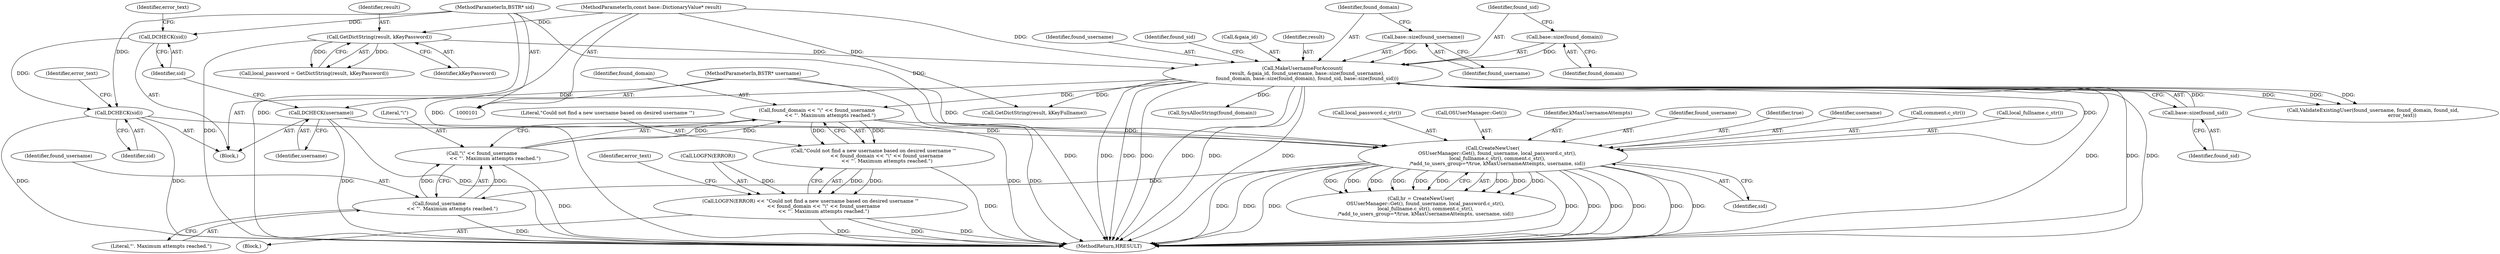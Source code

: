 digraph "1_Chrome_2440e872debd68ae7c2a8bf9ddb34df2cce378cd_0@API" {
"1000248" [label="(Call,found_domain << \"\\\" << found_username\n                 << \"'. Maximum attempts reached.\")"];
"1000134" [label="(Call,MakeUsernameForAccount(\n      result, &gaia_id, found_username, base::size(found_username),\n      found_domain, base::size(found_domain), found_sid, base::size(found_sid)))"];
"1000127" [label="(Call,GetDictString(result, kKeyPassword))"];
"1000102" [label="(MethodParameterIn,const base::DictionaryValue* result)"];
"1000139" [label="(Call,base::size(found_username))"];
"1000142" [label="(Call,base::size(found_domain))"];
"1000145" [label="(Call,base::size(found_sid))"];
"1000250" [label="(Call,\"\\\" << found_username\n                 << \"'. Maximum attempts reached.\")"];
"1000252" [label="(Call,found_username\n                 << \"'. Maximum attempts reached.\")"];
"1000227" [label="(Call,CreateNewUser(\n      OSUserManager::Get(), found_username, local_password.c_str(),\n      local_fullname.c_str(), comment.c_str(),\n      /*add_to_users_group=*/true, kMaxUsernameAttempts, username, sid))"];
"1000112" [label="(Call,DCHECK(username))"];
"1000104" [label="(MethodParameterIn,BSTR* username)"];
"1000118" [label="(Call,DCHECK(sid))"];
"1000114" [label="(Call,DCHECK(sid))"];
"1000105" [label="(MethodParameterIn,BSTR* sid)"];
"1000246" [label="(Call,\"Could not find a new username based on desired username '\"\n                 << found_domain << \"\\\" << found_username\n                 << \"'. Maximum attempts reached.\")"];
"1000243" [label="(Call,LOGFN(ERROR) << \"Could not find a new username based on desired username '\"\n                 << found_domain << \"\\\" << found_username\n                 << \"'. Maximum attempts reached.\")"];
"1000128" [label="(Identifier,result)"];
"1000135" [label="(Identifier,result)"];
"1000142" [label="(Call,base::size(found_domain))"];
"1000220" [label="(Call,GetDictString(result, kKeyFullname))"];
"1000246" [label="(Call,\"Could not find a new username based on desired username '\"\n                 << found_domain << \"\\\" << found_username\n                 << \"'. Maximum attempts reached.\")"];
"1000138" [label="(Identifier,found_username)"];
"1000227" [label="(Call,CreateNewUser(\n      OSUserManager::Get(), found_username, local_password.c_str(),\n      local_fullname.c_str(), comment.c_str(),\n      /*add_to_users_group=*/true, kMaxUsernameAttempts, username, sid))"];
"1000254" [label="(Literal,\"'. Maximum attempts reached.\")"];
"1000228" [label="(Call,OSUserManager::Get())"];
"1000234" [label="(Identifier,kMaxUsernameAttempts)"];
"1000112" [label="(Call,DCHECK(username))"];
"1000119" [label="(Identifier,sid)"];
"1000149" [label="(Identifier,found_sid)"];
"1000249" [label="(Identifier,found_domain)"];
"1000253" [label="(Identifier,found_username)"];
"1000229" [label="(Identifier,found_username)"];
"1000117" [label="(Identifier,error_text)"];
"1000155" [label="(Call,ValidateExistingUser(found_username, found_domain, found_sid,\n                                      error_text))"];
"1000236" [label="(Identifier,sid)"];
"1000122" [label="(Identifier,error_text)"];
"1000139" [label="(Call,base::size(found_username))"];
"1000113" [label="(Identifier,username)"];
"1000233" [label="(Identifier,true)"];
"1000225" [label="(Call,hr = CreateNewUser(\n      OSUserManager::Get(), found_username, local_password.c_str(),\n      local_fullname.c_str(), comment.c_str(),\n      /*add_to_users_group=*/true, kMaxUsernameAttempts, username, sid))"];
"1000140" [label="(Identifier,found_username)"];
"1000257" [label="(Identifier,error_text)"];
"1000145" [label="(Call,base::size(found_sid))"];
"1000252" [label="(Call,found_username\n                 << \"'. Maximum attempts reached.\")"];
"1000235" [label="(Identifier,username)"];
"1000262" [label="(Call,SysAllocString(found_domain))"];
"1000244" [label="(Call,LOGFN(ERROR))"];
"1000125" [label="(Call,local_password = GetDictString(result, kKeyPassword))"];
"1000104" [label="(MethodParameterIn,BSTR* username)"];
"1000243" [label="(Call,LOGFN(ERROR) << \"Could not find a new username based on desired username '\"\n                 << found_domain << \"\\\" << found_username\n                 << \"'. Maximum attempts reached.\")"];
"1000144" [label="(Identifier,found_sid)"];
"1000242" [label="(Block,)"];
"1000250" [label="(Call,\"\\\" << found_username\n                 << \"'. Maximum attempts reached.\")"];
"1000107" [label="(Block,)"];
"1000248" [label="(Call,found_domain << \"\\\" << found_username\n                 << \"'. Maximum attempts reached.\")"];
"1000143" [label="(Identifier,found_domain)"];
"1000232" [label="(Call,comment.c_str())"];
"1000127" [label="(Call,GetDictString(result, kKeyPassword))"];
"1000118" [label="(Call,DCHECK(sid))"];
"1000115" [label="(Identifier,sid)"];
"1000146" [label="(Identifier,found_sid)"];
"1000141" [label="(Identifier,found_domain)"];
"1000231" [label="(Call,local_fullname.c_str())"];
"1000114" [label="(Call,DCHECK(sid))"];
"1000230" [label="(Call,local_password.c_str())"];
"1000105" [label="(MethodParameterIn,BSTR* sid)"];
"1000247" [label="(Literal,\"Could not find a new username based on desired username '\")"];
"1000266" [label="(MethodReturn,HRESULT)"];
"1000136" [label="(Call,&gaia_id)"];
"1000129" [label="(Identifier,kKeyPassword)"];
"1000134" [label="(Call,MakeUsernameForAccount(\n      result, &gaia_id, found_username, base::size(found_username),\n      found_domain, base::size(found_domain), found_sid, base::size(found_sid)))"];
"1000102" [label="(MethodParameterIn,const base::DictionaryValue* result)"];
"1000251" [label="(Literal,\"\\\")"];
"1000248" -> "1000246"  [label="AST: "];
"1000248" -> "1000250"  [label="CFG: "];
"1000249" -> "1000248"  [label="AST: "];
"1000250" -> "1000248"  [label="AST: "];
"1000246" -> "1000248"  [label="CFG: "];
"1000248" -> "1000266"  [label="DDG: "];
"1000248" -> "1000266"  [label="DDG: "];
"1000248" -> "1000246"  [label="DDG: "];
"1000248" -> "1000246"  [label="DDG: "];
"1000134" -> "1000248"  [label="DDG: "];
"1000250" -> "1000248"  [label="DDG: "];
"1000250" -> "1000248"  [label="DDG: "];
"1000134" -> "1000107"  [label="AST: "];
"1000134" -> "1000145"  [label="CFG: "];
"1000135" -> "1000134"  [label="AST: "];
"1000136" -> "1000134"  [label="AST: "];
"1000138" -> "1000134"  [label="AST: "];
"1000139" -> "1000134"  [label="AST: "];
"1000141" -> "1000134"  [label="AST: "];
"1000142" -> "1000134"  [label="AST: "];
"1000144" -> "1000134"  [label="AST: "];
"1000145" -> "1000134"  [label="AST: "];
"1000149" -> "1000134"  [label="CFG: "];
"1000134" -> "1000266"  [label="DDG: "];
"1000134" -> "1000266"  [label="DDG: "];
"1000134" -> "1000266"  [label="DDG: "];
"1000134" -> "1000266"  [label="DDG: "];
"1000134" -> "1000266"  [label="DDG: "];
"1000134" -> "1000266"  [label="DDG: "];
"1000134" -> "1000266"  [label="DDG: "];
"1000134" -> "1000266"  [label="DDG: "];
"1000134" -> "1000266"  [label="DDG: "];
"1000127" -> "1000134"  [label="DDG: "];
"1000102" -> "1000134"  [label="DDG: "];
"1000139" -> "1000134"  [label="DDG: "];
"1000142" -> "1000134"  [label="DDG: "];
"1000145" -> "1000134"  [label="DDG: "];
"1000134" -> "1000155"  [label="DDG: "];
"1000134" -> "1000155"  [label="DDG: "];
"1000134" -> "1000155"  [label="DDG: "];
"1000134" -> "1000220"  [label="DDG: "];
"1000134" -> "1000227"  [label="DDG: "];
"1000134" -> "1000262"  [label="DDG: "];
"1000127" -> "1000125"  [label="AST: "];
"1000127" -> "1000129"  [label="CFG: "];
"1000128" -> "1000127"  [label="AST: "];
"1000129" -> "1000127"  [label="AST: "];
"1000125" -> "1000127"  [label="CFG: "];
"1000127" -> "1000266"  [label="DDG: "];
"1000127" -> "1000125"  [label="DDG: "];
"1000127" -> "1000125"  [label="DDG: "];
"1000102" -> "1000127"  [label="DDG: "];
"1000102" -> "1000101"  [label="AST: "];
"1000102" -> "1000266"  [label="DDG: "];
"1000102" -> "1000220"  [label="DDG: "];
"1000139" -> "1000140"  [label="CFG: "];
"1000140" -> "1000139"  [label="AST: "];
"1000141" -> "1000139"  [label="CFG: "];
"1000142" -> "1000143"  [label="CFG: "];
"1000143" -> "1000142"  [label="AST: "];
"1000144" -> "1000142"  [label="CFG: "];
"1000145" -> "1000146"  [label="CFG: "];
"1000146" -> "1000145"  [label="AST: "];
"1000250" -> "1000252"  [label="CFG: "];
"1000251" -> "1000250"  [label="AST: "];
"1000252" -> "1000250"  [label="AST: "];
"1000250" -> "1000266"  [label="DDG: "];
"1000252" -> "1000250"  [label="DDG: "];
"1000252" -> "1000250"  [label="DDG: "];
"1000252" -> "1000254"  [label="CFG: "];
"1000253" -> "1000252"  [label="AST: "];
"1000254" -> "1000252"  [label="AST: "];
"1000252" -> "1000266"  [label="DDG: "];
"1000227" -> "1000252"  [label="DDG: "];
"1000227" -> "1000225"  [label="AST: "];
"1000227" -> "1000236"  [label="CFG: "];
"1000228" -> "1000227"  [label="AST: "];
"1000229" -> "1000227"  [label="AST: "];
"1000230" -> "1000227"  [label="AST: "];
"1000231" -> "1000227"  [label="AST: "];
"1000232" -> "1000227"  [label="AST: "];
"1000233" -> "1000227"  [label="AST: "];
"1000234" -> "1000227"  [label="AST: "];
"1000235" -> "1000227"  [label="AST: "];
"1000236" -> "1000227"  [label="AST: "];
"1000225" -> "1000227"  [label="CFG: "];
"1000227" -> "1000266"  [label="DDG: "];
"1000227" -> "1000266"  [label="DDG: "];
"1000227" -> "1000266"  [label="DDG: "];
"1000227" -> "1000266"  [label="DDG: "];
"1000227" -> "1000266"  [label="DDG: "];
"1000227" -> "1000266"  [label="DDG: "];
"1000227" -> "1000266"  [label="DDG: "];
"1000227" -> "1000266"  [label="DDG: "];
"1000227" -> "1000266"  [label="DDG: "];
"1000227" -> "1000225"  [label="DDG: "];
"1000227" -> "1000225"  [label="DDG: "];
"1000227" -> "1000225"  [label="DDG: "];
"1000227" -> "1000225"  [label="DDG: "];
"1000227" -> "1000225"  [label="DDG: "];
"1000227" -> "1000225"  [label="DDG: "];
"1000227" -> "1000225"  [label="DDG: "];
"1000227" -> "1000225"  [label="DDG: "];
"1000227" -> "1000225"  [label="DDG: "];
"1000112" -> "1000227"  [label="DDG: "];
"1000104" -> "1000227"  [label="DDG: "];
"1000118" -> "1000227"  [label="DDG: "];
"1000105" -> "1000227"  [label="DDG: "];
"1000112" -> "1000107"  [label="AST: "];
"1000112" -> "1000113"  [label="CFG: "];
"1000113" -> "1000112"  [label="AST: "];
"1000115" -> "1000112"  [label="CFG: "];
"1000112" -> "1000266"  [label="DDG: "];
"1000112" -> "1000266"  [label="DDG: "];
"1000104" -> "1000112"  [label="DDG: "];
"1000104" -> "1000101"  [label="AST: "];
"1000104" -> "1000266"  [label="DDG: "];
"1000118" -> "1000107"  [label="AST: "];
"1000118" -> "1000119"  [label="CFG: "];
"1000119" -> "1000118"  [label="AST: "];
"1000122" -> "1000118"  [label="CFG: "];
"1000118" -> "1000266"  [label="DDG: "];
"1000118" -> "1000266"  [label="DDG: "];
"1000114" -> "1000118"  [label="DDG: "];
"1000105" -> "1000118"  [label="DDG: "];
"1000114" -> "1000107"  [label="AST: "];
"1000114" -> "1000115"  [label="CFG: "];
"1000115" -> "1000114"  [label="AST: "];
"1000117" -> "1000114"  [label="CFG: "];
"1000105" -> "1000114"  [label="DDG: "];
"1000105" -> "1000101"  [label="AST: "];
"1000105" -> "1000266"  [label="DDG: "];
"1000246" -> "1000243"  [label="AST: "];
"1000247" -> "1000246"  [label="AST: "];
"1000243" -> "1000246"  [label="CFG: "];
"1000246" -> "1000266"  [label="DDG: "];
"1000246" -> "1000243"  [label="DDG: "];
"1000246" -> "1000243"  [label="DDG: "];
"1000243" -> "1000242"  [label="AST: "];
"1000244" -> "1000243"  [label="AST: "];
"1000257" -> "1000243"  [label="CFG: "];
"1000243" -> "1000266"  [label="DDG: "];
"1000243" -> "1000266"  [label="DDG: "];
"1000243" -> "1000266"  [label="DDG: "];
"1000244" -> "1000243"  [label="DDG: "];
}
